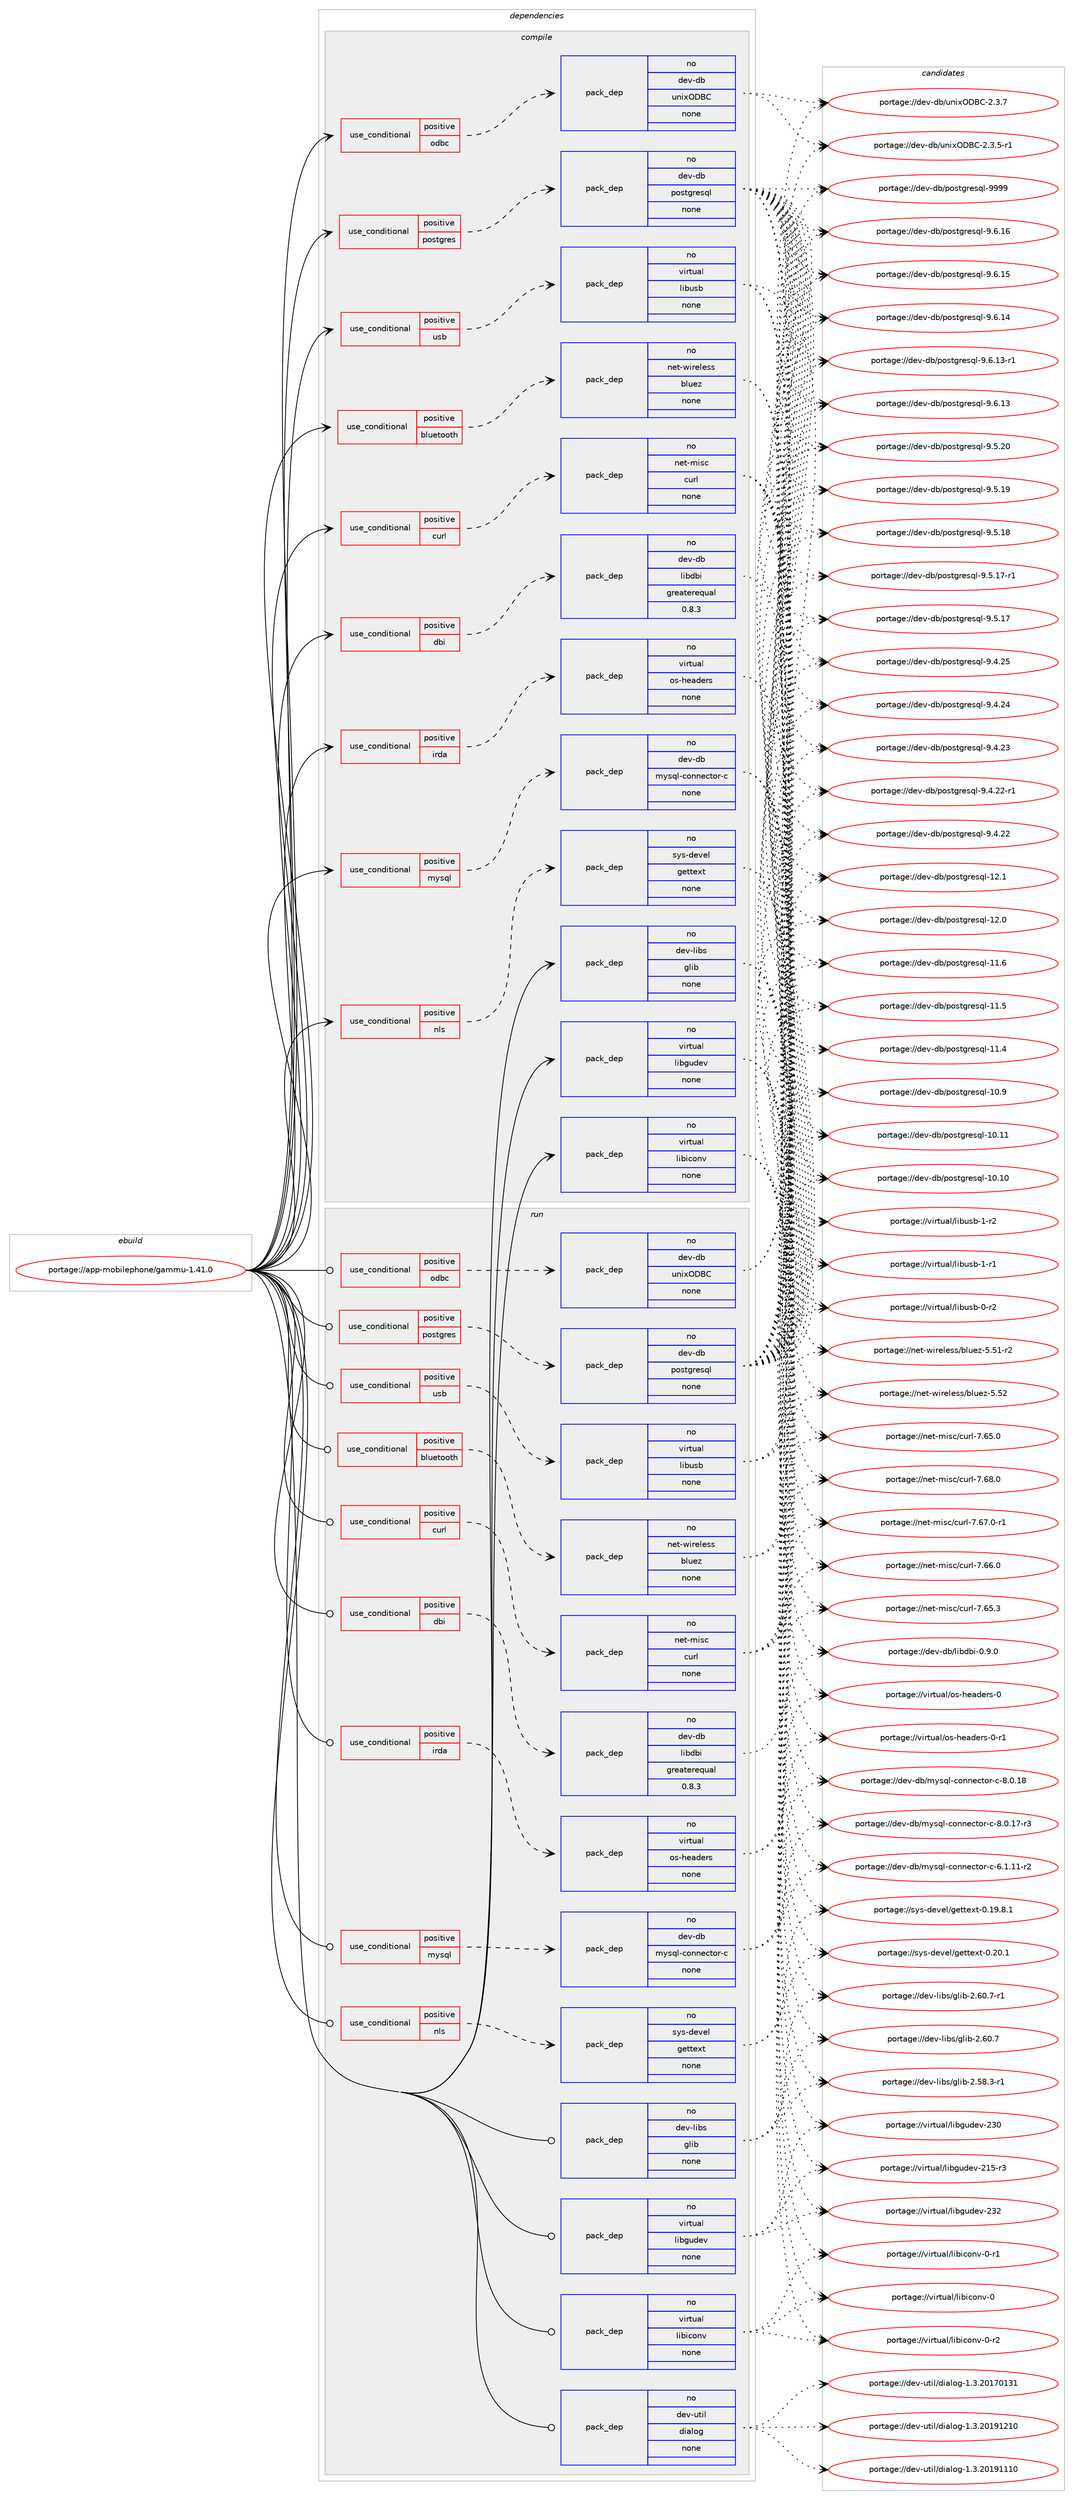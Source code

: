 digraph prolog {

# *************
# Graph options
# *************

newrank=true;
concentrate=true;
compound=true;
graph [rankdir=LR,fontname=Helvetica,fontsize=10,ranksep=1.5];#, ranksep=2.5, nodesep=0.2];
edge  [arrowhead=vee];
node  [fontname=Helvetica,fontsize=10];

# **********
# The ebuild
# **********

subgraph cluster_leftcol {
color=gray;
label=<<i>ebuild</i>>;
id [label="portage://app-mobilephone/gammu-1.41.0", color=red, width=4, href="../app-mobilephone/gammu-1.41.0.svg"];
}

# ****************
# The dependencies
# ****************

subgraph cluster_midcol {
color=gray;
label=<<i>dependencies</i>>;
subgraph cluster_compile {
fillcolor="#eeeeee";
style=filled;
label=<<i>compile</i>>;
subgraph cond142504 {
dependency608561 [label=<<TABLE BORDER="0" CELLBORDER="1" CELLSPACING="0" CELLPADDING="4"><TR><TD ROWSPAN="3" CELLPADDING="10">use_conditional</TD></TR><TR><TD>positive</TD></TR><TR><TD>bluetooth</TD></TR></TABLE>>, shape=none, color=red];
subgraph pack457915 {
dependency608562 [label=<<TABLE BORDER="0" CELLBORDER="1" CELLSPACING="0" CELLPADDING="4" WIDTH="220"><TR><TD ROWSPAN="6" CELLPADDING="30">pack_dep</TD></TR><TR><TD WIDTH="110">no</TD></TR><TR><TD>net-wireless</TD></TR><TR><TD>bluez</TD></TR><TR><TD>none</TD></TR><TR><TD></TD></TR></TABLE>>, shape=none, color=blue];
}
dependency608561:e -> dependency608562:w [weight=20,style="dashed",arrowhead="vee"];
}
id:e -> dependency608561:w [weight=20,style="solid",arrowhead="vee"];
subgraph cond142505 {
dependency608563 [label=<<TABLE BORDER="0" CELLBORDER="1" CELLSPACING="0" CELLPADDING="4"><TR><TD ROWSPAN="3" CELLPADDING="10">use_conditional</TD></TR><TR><TD>positive</TD></TR><TR><TD>curl</TD></TR></TABLE>>, shape=none, color=red];
subgraph pack457916 {
dependency608564 [label=<<TABLE BORDER="0" CELLBORDER="1" CELLSPACING="0" CELLPADDING="4" WIDTH="220"><TR><TD ROWSPAN="6" CELLPADDING="30">pack_dep</TD></TR><TR><TD WIDTH="110">no</TD></TR><TR><TD>net-misc</TD></TR><TR><TD>curl</TD></TR><TR><TD>none</TD></TR><TR><TD></TD></TR></TABLE>>, shape=none, color=blue];
}
dependency608563:e -> dependency608564:w [weight=20,style="dashed",arrowhead="vee"];
}
id:e -> dependency608563:w [weight=20,style="solid",arrowhead="vee"];
subgraph cond142506 {
dependency608565 [label=<<TABLE BORDER="0" CELLBORDER="1" CELLSPACING="0" CELLPADDING="4"><TR><TD ROWSPAN="3" CELLPADDING="10">use_conditional</TD></TR><TR><TD>positive</TD></TR><TR><TD>dbi</TD></TR></TABLE>>, shape=none, color=red];
subgraph pack457917 {
dependency608566 [label=<<TABLE BORDER="0" CELLBORDER="1" CELLSPACING="0" CELLPADDING="4" WIDTH="220"><TR><TD ROWSPAN="6" CELLPADDING="30">pack_dep</TD></TR><TR><TD WIDTH="110">no</TD></TR><TR><TD>dev-db</TD></TR><TR><TD>libdbi</TD></TR><TR><TD>greaterequal</TD></TR><TR><TD>0.8.3</TD></TR></TABLE>>, shape=none, color=blue];
}
dependency608565:e -> dependency608566:w [weight=20,style="dashed",arrowhead="vee"];
}
id:e -> dependency608565:w [weight=20,style="solid",arrowhead="vee"];
subgraph cond142507 {
dependency608567 [label=<<TABLE BORDER="0" CELLBORDER="1" CELLSPACING="0" CELLPADDING="4"><TR><TD ROWSPAN="3" CELLPADDING="10">use_conditional</TD></TR><TR><TD>positive</TD></TR><TR><TD>irda</TD></TR></TABLE>>, shape=none, color=red];
subgraph pack457918 {
dependency608568 [label=<<TABLE BORDER="0" CELLBORDER="1" CELLSPACING="0" CELLPADDING="4" WIDTH="220"><TR><TD ROWSPAN="6" CELLPADDING="30">pack_dep</TD></TR><TR><TD WIDTH="110">no</TD></TR><TR><TD>virtual</TD></TR><TR><TD>os-headers</TD></TR><TR><TD>none</TD></TR><TR><TD></TD></TR></TABLE>>, shape=none, color=blue];
}
dependency608567:e -> dependency608568:w [weight=20,style="dashed",arrowhead="vee"];
}
id:e -> dependency608567:w [weight=20,style="solid",arrowhead="vee"];
subgraph cond142508 {
dependency608569 [label=<<TABLE BORDER="0" CELLBORDER="1" CELLSPACING="0" CELLPADDING="4"><TR><TD ROWSPAN="3" CELLPADDING="10">use_conditional</TD></TR><TR><TD>positive</TD></TR><TR><TD>mysql</TD></TR></TABLE>>, shape=none, color=red];
subgraph pack457919 {
dependency608570 [label=<<TABLE BORDER="0" CELLBORDER="1" CELLSPACING="0" CELLPADDING="4" WIDTH="220"><TR><TD ROWSPAN="6" CELLPADDING="30">pack_dep</TD></TR><TR><TD WIDTH="110">no</TD></TR><TR><TD>dev-db</TD></TR><TR><TD>mysql-connector-c</TD></TR><TR><TD>none</TD></TR><TR><TD></TD></TR></TABLE>>, shape=none, color=blue];
}
dependency608569:e -> dependency608570:w [weight=20,style="dashed",arrowhead="vee"];
}
id:e -> dependency608569:w [weight=20,style="solid",arrowhead="vee"];
subgraph cond142509 {
dependency608571 [label=<<TABLE BORDER="0" CELLBORDER="1" CELLSPACING="0" CELLPADDING="4"><TR><TD ROWSPAN="3" CELLPADDING="10">use_conditional</TD></TR><TR><TD>positive</TD></TR><TR><TD>nls</TD></TR></TABLE>>, shape=none, color=red];
subgraph pack457920 {
dependency608572 [label=<<TABLE BORDER="0" CELLBORDER="1" CELLSPACING="0" CELLPADDING="4" WIDTH="220"><TR><TD ROWSPAN="6" CELLPADDING="30">pack_dep</TD></TR><TR><TD WIDTH="110">no</TD></TR><TR><TD>sys-devel</TD></TR><TR><TD>gettext</TD></TR><TR><TD>none</TD></TR><TR><TD></TD></TR></TABLE>>, shape=none, color=blue];
}
dependency608571:e -> dependency608572:w [weight=20,style="dashed",arrowhead="vee"];
}
id:e -> dependency608571:w [weight=20,style="solid",arrowhead="vee"];
subgraph cond142510 {
dependency608573 [label=<<TABLE BORDER="0" CELLBORDER="1" CELLSPACING="0" CELLPADDING="4"><TR><TD ROWSPAN="3" CELLPADDING="10">use_conditional</TD></TR><TR><TD>positive</TD></TR><TR><TD>odbc</TD></TR></TABLE>>, shape=none, color=red];
subgraph pack457921 {
dependency608574 [label=<<TABLE BORDER="0" CELLBORDER="1" CELLSPACING="0" CELLPADDING="4" WIDTH="220"><TR><TD ROWSPAN="6" CELLPADDING="30">pack_dep</TD></TR><TR><TD WIDTH="110">no</TD></TR><TR><TD>dev-db</TD></TR><TR><TD>unixODBC</TD></TR><TR><TD>none</TD></TR><TR><TD></TD></TR></TABLE>>, shape=none, color=blue];
}
dependency608573:e -> dependency608574:w [weight=20,style="dashed",arrowhead="vee"];
}
id:e -> dependency608573:w [weight=20,style="solid",arrowhead="vee"];
subgraph cond142511 {
dependency608575 [label=<<TABLE BORDER="0" CELLBORDER="1" CELLSPACING="0" CELLPADDING="4"><TR><TD ROWSPAN="3" CELLPADDING="10">use_conditional</TD></TR><TR><TD>positive</TD></TR><TR><TD>postgres</TD></TR></TABLE>>, shape=none, color=red];
subgraph pack457922 {
dependency608576 [label=<<TABLE BORDER="0" CELLBORDER="1" CELLSPACING="0" CELLPADDING="4" WIDTH="220"><TR><TD ROWSPAN="6" CELLPADDING="30">pack_dep</TD></TR><TR><TD WIDTH="110">no</TD></TR><TR><TD>dev-db</TD></TR><TR><TD>postgresql</TD></TR><TR><TD>none</TD></TR><TR><TD></TD></TR></TABLE>>, shape=none, color=blue];
}
dependency608575:e -> dependency608576:w [weight=20,style="dashed",arrowhead="vee"];
}
id:e -> dependency608575:w [weight=20,style="solid",arrowhead="vee"];
subgraph cond142512 {
dependency608577 [label=<<TABLE BORDER="0" CELLBORDER="1" CELLSPACING="0" CELLPADDING="4"><TR><TD ROWSPAN="3" CELLPADDING="10">use_conditional</TD></TR><TR><TD>positive</TD></TR><TR><TD>usb</TD></TR></TABLE>>, shape=none, color=red];
subgraph pack457923 {
dependency608578 [label=<<TABLE BORDER="0" CELLBORDER="1" CELLSPACING="0" CELLPADDING="4" WIDTH="220"><TR><TD ROWSPAN="6" CELLPADDING="30">pack_dep</TD></TR><TR><TD WIDTH="110">no</TD></TR><TR><TD>virtual</TD></TR><TR><TD>libusb</TD></TR><TR><TD>none</TD></TR><TR><TD></TD></TR></TABLE>>, shape=none, color=blue];
}
dependency608577:e -> dependency608578:w [weight=20,style="dashed",arrowhead="vee"];
}
id:e -> dependency608577:w [weight=20,style="solid",arrowhead="vee"];
subgraph pack457924 {
dependency608579 [label=<<TABLE BORDER="0" CELLBORDER="1" CELLSPACING="0" CELLPADDING="4" WIDTH="220"><TR><TD ROWSPAN="6" CELLPADDING="30">pack_dep</TD></TR><TR><TD WIDTH="110">no</TD></TR><TR><TD>dev-libs</TD></TR><TR><TD>glib</TD></TR><TR><TD>none</TD></TR><TR><TD></TD></TR></TABLE>>, shape=none, color=blue];
}
id:e -> dependency608579:w [weight=20,style="solid",arrowhead="vee"];
subgraph pack457925 {
dependency608580 [label=<<TABLE BORDER="0" CELLBORDER="1" CELLSPACING="0" CELLPADDING="4" WIDTH="220"><TR><TD ROWSPAN="6" CELLPADDING="30">pack_dep</TD></TR><TR><TD WIDTH="110">no</TD></TR><TR><TD>virtual</TD></TR><TR><TD>libgudev</TD></TR><TR><TD>none</TD></TR><TR><TD></TD></TR></TABLE>>, shape=none, color=blue];
}
id:e -> dependency608580:w [weight=20,style="solid",arrowhead="vee"];
subgraph pack457926 {
dependency608581 [label=<<TABLE BORDER="0" CELLBORDER="1" CELLSPACING="0" CELLPADDING="4" WIDTH="220"><TR><TD ROWSPAN="6" CELLPADDING="30">pack_dep</TD></TR><TR><TD WIDTH="110">no</TD></TR><TR><TD>virtual</TD></TR><TR><TD>libiconv</TD></TR><TR><TD>none</TD></TR><TR><TD></TD></TR></TABLE>>, shape=none, color=blue];
}
id:e -> dependency608581:w [weight=20,style="solid",arrowhead="vee"];
}
subgraph cluster_compileandrun {
fillcolor="#eeeeee";
style=filled;
label=<<i>compile and run</i>>;
}
subgraph cluster_run {
fillcolor="#eeeeee";
style=filled;
label=<<i>run</i>>;
subgraph cond142513 {
dependency608582 [label=<<TABLE BORDER="0" CELLBORDER="1" CELLSPACING="0" CELLPADDING="4"><TR><TD ROWSPAN="3" CELLPADDING="10">use_conditional</TD></TR><TR><TD>positive</TD></TR><TR><TD>bluetooth</TD></TR></TABLE>>, shape=none, color=red];
subgraph pack457927 {
dependency608583 [label=<<TABLE BORDER="0" CELLBORDER="1" CELLSPACING="0" CELLPADDING="4" WIDTH="220"><TR><TD ROWSPAN="6" CELLPADDING="30">pack_dep</TD></TR><TR><TD WIDTH="110">no</TD></TR><TR><TD>net-wireless</TD></TR><TR><TD>bluez</TD></TR><TR><TD>none</TD></TR><TR><TD></TD></TR></TABLE>>, shape=none, color=blue];
}
dependency608582:e -> dependency608583:w [weight=20,style="dashed",arrowhead="vee"];
}
id:e -> dependency608582:w [weight=20,style="solid",arrowhead="odot"];
subgraph cond142514 {
dependency608584 [label=<<TABLE BORDER="0" CELLBORDER="1" CELLSPACING="0" CELLPADDING="4"><TR><TD ROWSPAN="3" CELLPADDING="10">use_conditional</TD></TR><TR><TD>positive</TD></TR><TR><TD>curl</TD></TR></TABLE>>, shape=none, color=red];
subgraph pack457928 {
dependency608585 [label=<<TABLE BORDER="0" CELLBORDER="1" CELLSPACING="0" CELLPADDING="4" WIDTH="220"><TR><TD ROWSPAN="6" CELLPADDING="30">pack_dep</TD></TR><TR><TD WIDTH="110">no</TD></TR><TR><TD>net-misc</TD></TR><TR><TD>curl</TD></TR><TR><TD>none</TD></TR><TR><TD></TD></TR></TABLE>>, shape=none, color=blue];
}
dependency608584:e -> dependency608585:w [weight=20,style="dashed",arrowhead="vee"];
}
id:e -> dependency608584:w [weight=20,style="solid",arrowhead="odot"];
subgraph cond142515 {
dependency608586 [label=<<TABLE BORDER="0" CELLBORDER="1" CELLSPACING="0" CELLPADDING="4"><TR><TD ROWSPAN="3" CELLPADDING="10">use_conditional</TD></TR><TR><TD>positive</TD></TR><TR><TD>dbi</TD></TR></TABLE>>, shape=none, color=red];
subgraph pack457929 {
dependency608587 [label=<<TABLE BORDER="0" CELLBORDER="1" CELLSPACING="0" CELLPADDING="4" WIDTH="220"><TR><TD ROWSPAN="6" CELLPADDING="30">pack_dep</TD></TR><TR><TD WIDTH="110">no</TD></TR><TR><TD>dev-db</TD></TR><TR><TD>libdbi</TD></TR><TR><TD>greaterequal</TD></TR><TR><TD>0.8.3</TD></TR></TABLE>>, shape=none, color=blue];
}
dependency608586:e -> dependency608587:w [weight=20,style="dashed",arrowhead="vee"];
}
id:e -> dependency608586:w [weight=20,style="solid",arrowhead="odot"];
subgraph cond142516 {
dependency608588 [label=<<TABLE BORDER="0" CELLBORDER="1" CELLSPACING="0" CELLPADDING="4"><TR><TD ROWSPAN="3" CELLPADDING="10">use_conditional</TD></TR><TR><TD>positive</TD></TR><TR><TD>irda</TD></TR></TABLE>>, shape=none, color=red];
subgraph pack457930 {
dependency608589 [label=<<TABLE BORDER="0" CELLBORDER="1" CELLSPACING="0" CELLPADDING="4" WIDTH="220"><TR><TD ROWSPAN="6" CELLPADDING="30">pack_dep</TD></TR><TR><TD WIDTH="110">no</TD></TR><TR><TD>virtual</TD></TR><TR><TD>os-headers</TD></TR><TR><TD>none</TD></TR><TR><TD></TD></TR></TABLE>>, shape=none, color=blue];
}
dependency608588:e -> dependency608589:w [weight=20,style="dashed",arrowhead="vee"];
}
id:e -> dependency608588:w [weight=20,style="solid",arrowhead="odot"];
subgraph cond142517 {
dependency608590 [label=<<TABLE BORDER="0" CELLBORDER="1" CELLSPACING="0" CELLPADDING="4"><TR><TD ROWSPAN="3" CELLPADDING="10">use_conditional</TD></TR><TR><TD>positive</TD></TR><TR><TD>mysql</TD></TR></TABLE>>, shape=none, color=red];
subgraph pack457931 {
dependency608591 [label=<<TABLE BORDER="0" CELLBORDER="1" CELLSPACING="0" CELLPADDING="4" WIDTH="220"><TR><TD ROWSPAN="6" CELLPADDING="30">pack_dep</TD></TR><TR><TD WIDTH="110">no</TD></TR><TR><TD>dev-db</TD></TR><TR><TD>mysql-connector-c</TD></TR><TR><TD>none</TD></TR><TR><TD></TD></TR></TABLE>>, shape=none, color=blue];
}
dependency608590:e -> dependency608591:w [weight=20,style="dashed",arrowhead="vee"];
}
id:e -> dependency608590:w [weight=20,style="solid",arrowhead="odot"];
subgraph cond142518 {
dependency608592 [label=<<TABLE BORDER="0" CELLBORDER="1" CELLSPACING="0" CELLPADDING="4"><TR><TD ROWSPAN="3" CELLPADDING="10">use_conditional</TD></TR><TR><TD>positive</TD></TR><TR><TD>nls</TD></TR></TABLE>>, shape=none, color=red];
subgraph pack457932 {
dependency608593 [label=<<TABLE BORDER="0" CELLBORDER="1" CELLSPACING="0" CELLPADDING="4" WIDTH="220"><TR><TD ROWSPAN="6" CELLPADDING="30">pack_dep</TD></TR><TR><TD WIDTH="110">no</TD></TR><TR><TD>sys-devel</TD></TR><TR><TD>gettext</TD></TR><TR><TD>none</TD></TR><TR><TD></TD></TR></TABLE>>, shape=none, color=blue];
}
dependency608592:e -> dependency608593:w [weight=20,style="dashed",arrowhead="vee"];
}
id:e -> dependency608592:w [weight=20,style="solid",arrowhead="odot"];
subgraph cond142519 {
dependency608594 [label=<<TABLE BORDER="0" CELLBORDER="1" CELLSPACING="0" CELLPADDING="4"><TR><TD ROWSPAN="3" CELLPADDING="10">use_conditional</TD></TR><TR><TD>positive</TD></TR><TR><TD>odbc</TD></TR></TABLE>>, shape=none, color=red];
subgraph pack457933 {
dependency608595 [label=<<TABLE BORDER="0" CELLBORDER="1" CELLSPACING="0" CELLPADDING="4" WIDTH="220"><TR><TD ROWSPAN="6" CELLPADDING="30">pack_dep</TD></TR><TR><TD WIDTH="110">no</TD></TR><TR><TD>dev-db</TD></TR><TR><TD>unixODBC</TD></TR><TR><TD>none</TD></TR><TR><TD></TD></TR></TABLE>>, shape=none, color=blue];
}
dependency608594:e -> dependency608595:w [weight=20,style="dashed",arrowhead="vee"];
}
id:e -> dependency608594:w [weight=20,style="solid",arrowhead="odot"];
subgraph cond142520 {
dependency608596 [label=<<TABLE BORDER="0" CELLBORDER="1" CELLSPACING="0" CELLPADDING="4"><TR><TD ROWSPAN="3" CELLPADDING="10">use_conditional</TD></TR><TR><TD>positive</TD></TR><TR><TD>postgres</TD></TR></TABLE>>, shape=none, color=red];
subgraph pack457934 {
dependency608597 [label=<<TABLE BORDER="0" CELLBORDER="1" CELLSPACING="0" CELLPADDING="4" WIDTH="220"><TR><TD ROWSPAN="6" CELLPADDING="30">pack_dep</TD></TR><TR><TD WIDTH="110">no</TD></TR><TR><TD>dev-db</TD></TR><TR><TD>postgresql</TD></TR><TR><TD>none</TD></TR><TR><TD></TD></TR></TABLE>>, shape=none, color=blue];
}
dependency608596:e -> dependency608597:w [weight=20,style="dashed",arrowhead="vee"];
}
id:e -> dependency608596:w [weight=20,style="solid",arrowhead="odot"];
subgraph cond142521 {
dependency608598 [label=<<TABLE BORDER="0" CELLBORDER="1" CELLSPACING="0" CELLPADDING="4"><TR><TD ROWSPAN="3" CELLPADDING="10">use_conditional</TD></TR><TR><TD>positive</TD></TR><TR><TD>usb</TD></TR></TABLE>>, shape=none, color=red];
subgraph pack457935 {
dependency608599 [label=<<TABLE BORDER="0" CELLBORDER="1" CELLSPACING="0" CELLPADDING="4" WIDTH="220"><TR><TD ROWSPAN="6" CELLPADDING="30">pack_dep</TD></TR><TR><TD WIDTH="110">no</TD></TR><TR><TD>virtual</TD></TR><TR><TD>libusb</TD></TR><TR><TD>none</TD></TR><TR><TD></TD></TR></TABLE>>, shape=none, color=blue];
}
dependency608598:e -> dependency608599:w [weight=20,style="dashed",arrowhead="vee"];
}
id:e -> dependency608598:w [weight=20,style="solid",arrowhead="odot"];
subgraph pack457936 {
dependency608600 [label=<<TABLE BORDER="0" CELLBORDER="1" CELLSPACING="0" CELLPADDING="4" WIDTH="220"><TR><TD ROWSPAN="6" CELLPADDING="30">pack_dep</TD></TR><TR><TD WIDTH="110">no</TD></TR><TR><TD>dev-libs</TD></TR><TR><TD>glib</TD></TR><TR><TD>none</TD></TR><TR><TD></TD></TR></TABLE>>, shape=none, color=blue];
}
id:e -> dependency608600:w [weight=20,style="solid",arrowhead="odot"];
subgraph pack457937 {
dependency608601 [label=<<TABLE BORDER="0" CELLBORDER="1" CELLSPACING="0" CELLPADDING="4" WIDTH="220"><TR><TD ROWSPAN="6" CELLPADDING="30">pack_dep</TD></TR><TR><TD WIDTH="110">no</TD></TR><TR><TD>dev-util</TD></TR><TR><TD>dialog</TD></TR><TR><TD>none</TD></TR><TR><TD></TD></TR></TABLE>>, shape=none, color=blue];
}
id:e -> dependency608601:w [weight=20,style="solid",arrowhead="odot"];
subgraph pack457938 {
dependency608602 [label=<<TABLE BORDER="0" CELLBORDER="1" CELLSPACING="0" CELLPADDING="4" WIDTH="220"><TR><TD ROWSPAN="6" CELLPADDING="30">pack_dep</TD></TR><TR><TD WIDTH="110">no</TD></TR><TR><TD>virtual</TD></TR><TR><TD>libgudev</TD></TR><TR><TD>none</TD></TR><TR><TD></TD></TR></TABLE>>, shape=none, color=blue];
}
id:e -> dependency608602:w [weight=20,style="solid",arrowhead="odot"];
subgraph pack457939 {
dependency608603 [label=<<TABLE BORDER="0" CELLBORDER="1" CELLSPACING="0" CELLPADDING="4" WIDTH="220"><TR><TD ROWSPAN="6" CELLPADDING="30">pack_dep</TD></TR><TR><TD WIDTH="110">no</TD></TR><TR><TD>virtual</TD></TR><TR><TD>libiconv</TD></TR><TR><TD>none</TD></TR><TR><TD></TD></TR></TABLE>>, shape=none, color=blue];
}
id:e -> dependency608603:w [weight=20,style="solid",arrowhead="odot"];
}
}

# **************
# The candidates
# **************

subgraph cluster_choices {
rank=same;
color=gray;
label=<<i>candidates</i>>;

subgraph choice457915 {
color=black;
nodesep=1;
choice1101011164511910511410110810111511547981081171011224553465350 [label="portage://net-wireless/bluez-5.52", color=red, width=4,href="../net-wireless/bluez-5.52.svg"];
choice11010111645119105114101108101115115479810811710112245534653494511450 [label="portage://net-wireless/bluez-5.51-r2", color=red, width=4,href="../net-wireless/bluez-5.51-r2.svg"];
dependency608562:e -> choice1101011164511910511410110810111511547981081171011224553465350:w [style=dotted,weight="100"];
dependency608562:e -> choice11010111645119105114101108101115115479810811710112245534653494511450:w [style=dotted,weight="100"];
}
subgraph choice457916 {
color=black;
nodesep=1;
choice1101011164510910511599479911711410845554654564648 [label="portage://net-misc/curl-7.68.0", color=red, width=4,href="../net-misc/curl-7.68.0.svg"];
choice11010111645109105115994799117114108455546545546484511449 [label="portage://net-misc/curl-7.67.0-r1", color=red, width=4,href="../net-misc/curl-7.67.0-r1.svg"];
choice1101011164510910511599479911711410845554654544648 [label="portage://net-misc/curl-7.66.0", color=red, width=4,href="../net-misc/curl-7.66.0.svg"];
choice1101011164510910511599479911711410845554654534651 [label="portage://net-misc/curl-7.65.3", color=red, width=4,href="../net-misc/curl-7.65.3.svg"];
choice1101011164510910511599479911711410845554654534648 [label="portage://net-misc/curl-7.65.0", color=red, width=4,href="../net-misc/curl-7.65.0.svg"];
dependency608564:e -> choice1101011164510910511599479911711410845554654564648:w [style=dotted,weight="100"];
dependency608564:e -> choice11010111645109105115994799117114108455546545546484511449:w [style=dotted,weight="100"];
dependency608564:e -> choice1101011164510910511599479911711410845554654544648:w [style=dotted,weight="100"];
dependency608564:e -> choice1101011164510910511599479911711410845554654534651:w [style=dotted,weight="100"];
dependency608564:e -> choice1101011164510910511599479911711410845554654534648:w [style=dotted,weight="100"];
}
subgraph choice457917 {
color=black;
nodesep=1;
choice1001011184510098471081059810098105454846574648 [label="portage://dev-db/libdbi-0.9.0", color=red, width=4,href="../dev-db/libdbi-0.9.0.svg"];
dependency608566:e -> choice1001011184510098471081059810098105454846574648:w [style=dotted,weight="100"];
}
subgraph choice457918 {
color=black;
nodesep=1;
choice1181051141161179710847111115451041019710010111411545484511449 [label="portage://virtual/os-headers-0-r1", color=red, width=4,href="../virtual/os-headers-0-r1.svg"];
choice118105114116117971084711111545104101971001011141154548 [label="portage://virtual/os-headers-0", color=red, width=4,href="../virtual/os-headers-0.svg"];
dependency608568:e -> choice1181051141161179710847111115451041019710010111411545484511449:w [style=dotted,weight="100"];
dependency608568:e -> choice118105114116117971084711111545104101971001011141154548:w [style=dotted,weight="100"];
}
subgraph choice457919 {
color=black;
nodesep=1;
choice100101118451009847109121115113108459911111011010199116111114459945564648464956 [label="portage://dev-db/mysql-connector-c-8.0.18", color=red, width=4,href="../dev-db/mysql-connector-c-8.0.18.svg"];
choice1001011184510098471091211151131084599111110110101991161111144599455646484649554511451 [label="portage://dev-db/mysql-connector-c-8.0.17-r3", color=red, width=4,href="../dev-db/mysql-connector-c-8.0.17-r3.svg"];
choice1001011184510098471091211151131084599111110110101991161111144599455446494649494511450 [label="portage://dev-db/mysql-connector-c-6.1.11-r2", color=red, width=4,href="../dev-db/mysql-connector-c-6.1.11-r2.svg"];
dependency608570:e -> choice100101118451009847109121115113108459911111011010199116111114459945564648464956:w [style=dotted,weight="100"];
dependency608570:e -> choice1001011184510098471091211151131084599111110110101991161111144599455646484649554511451:w [style=dotted,weight="100"];
dependency608570:e -> choice1001011184510098471091211151131084599111110110101991161111144599455446494649494511450:w [style=dotted,weight="100"];
}
subgraph choice457920 {
color=black;
nodesep=1;
choice115121115451001011181011084710310111611610112011645484650484649 [label="portage://sys-devel/gettext-0.20.1", color=red, width=4,href="../sys-devel/gettext-0.20.1.svg"];
choice1151211154510010111810110847103101116116101120116454846495746564649 [label="portage://sys-devel/gettext-0.19.8.1", color=red, width=4,href="../sys-devel/gettext-0.19.8.1.svg"];
dependency608572:e -> choice115121115451001011181011084710310111611610112011645484650484649:w [style=dotted,weight="100"];
dependency608572:e -> choice1151211154510010111810110847103101116116101120116454846495746564649:w [style=dotted,weight="100"];
}
subgraph choice457921 {
color=black;
nodesep=1;
choice10010111845100984711711010512079686667455046514655 [label="portage://dev-db/unixODBC-2.3.7", color=red, width=4,href="../dev-db/unixODBC-2.3.7.svg"];
choice100101118451009847117110105120796866674550465146534511449 [label="portage://dev-db/unixODBC-2.3.5-r1", color=red, width=4,href="../dev-db/unixODBC-2.3.5-r1.svg"];
dependency608574:e -> choice10010111845100984711711010512079686667455046514655:w [style=dotted,weight="100"];
dependency608574:e -> choice100101118451009847117110105120796866674550465146534511449:w [style=dotted,weight="100"];
}
subgraph choice457922 {
color=black;
nodesep=1;
choice1001011184510098471121111151161031141011151131084557575757 [label="portage://dev-db/postgresql-9999", color=red, width=4,href="../dev-db/postgresql-9999.svg"];
choice10010111845100984711211111511610311410111511310845574654464954 [label="portage://dev-db/postgresql-9.6.16", color=red, width=4,href="../dev-db/postgresql-9.6.16.svg"];
choice10010111845100984711211111511610311410111511310845574654464953 [label="portage://dev-db/postgresql-9.6.15", color=red, width=4,href="../dev-db/postgresql-9.6.15.svg"];
choice10010111845100984711211111511610311410111511310845574654464952 [label="portage://dev-db/postgresql-9.6.14", color=red, width=4,href="../dev-db/postgresql-9.6.14.svg"];
choice100101118451009847112111115116103114101115113108455746544649514511449 [label="portage://dev-db/postgresql-9.6.13-r1", color=red, width=4,href="../dev-db/postgresql-9.6.13-r1.svg"];
choice10010111845100984711211111511610311410111511310845574654464951 [label="portage://dev-db/postgresql-9.6.13", color=red, width=4,href="../dev-db/postgresql-9.6.13.svg"];
choice10010111845100984711211111511610311410111511310845574653465048 [label="portage://dev-db/postgresql-9.5.20", color=red, width=4,href="../dev-db/postgresql-9.5.20.svg"];
choice10010111845100984711211111511610311410111511310845574653464957 [label="portage://dev-db/postgresql-9.5.19", color=red, width=4,href="../dev-db/postgresql-9.5.19.svg"];
choice10010111845100984711211111511610311410111511310845574653464956 [label="portage://dev-db/postgresql-9.5.18", color=red, width=4,href="../dev-db/postgresql-9.5.18.svg"];
choice100101118451009847112111115116103114101115113108455746534649554511449 [label="portage://dev-db/postgresql-9.5.17-r1", color=red, width=4,href="../dev-db/postgresql-9.5.17-r1.svg"];
choice10010111845100984711211111511610311410111511310845574653464955 [label="portage://dev-db/postgresql-9.5.17", color=red, width=4,href="../dev-db/postgresql-9.5.17.svg"];
choice10010111845100984711211111511610311410111511310845574652465053 [label="portage://dev-db/postgresql-9.4.25", color=red, width=4,href="../dev-db/postgresql-9.4.25.svg"];
choice10010111845100984711211111511610311410111511310845574652465052 [label="portage://dev-db/postgresql-9.4.24", color=red, width=4,href="../dev-db/postgresql-9.4.24.svg"];
choice10010111845100984711211111511610311410111511310845574652465051 [label="portage://dev-db/postgresql-9.4.23", color=red, width=4,href="../dev-db/postgresql-9.4.23.svg"];
choice100101118451009847112111115116103114101115113108455746524650504511449 [label="portage://dev-db/postgresql-9.4.22-r1", color=red, width=4,href="../dev-db/postgresql-9.4.22-r1.svg"];
choice10010111845100984711211111511610311410111511310845574652465050 [label="portage://dev-db/postgresql-9.4.22", color=red, width=4,href="../dev-db/postgresql-9.4.22.svg"];
choice1001011184510098471121111151161031141011151131084549504649 [label="portage://dev-db/postgresql-12.1", color=red, width=4,href="../dev-db/postgresql-12.1.svg"];
choice1001011184510098471121111151161031141011151131084549504648 [label="portage://dev-db/postgresql-12.0", color=red, width=4,href="../dev-db/postgresql-12.0.svg"];
choice1001011184510098471121111151161031141011151131084549494654 [label="portage://dev-db/postgresql-11.6", color=red, width=4,href="../dev-db/postgresql-11.6.svg"];
choice1001011184510098471121111151161031141011151131084549494653 [label="portage://dev-db/postgresql-11.5", color=red, width=4,href="../dev-db/postgresql-11.5.svg"];
choice1001011184510098471121111151161031141011151131084549494652 [label="portage://dev-db/postgresql-11.4", color=red, width=4,href="../dev-db/postgresql-11.4.svg"];
choice1001011184510098471121111151161031141011151131084549484657 [label="portage://dev-db/postgresql-10.9", color=red, width=4,href="../dev-db/postgresql-10.9.svg"];
choice100101118451009847112111115116103114101115113108454948464949 [label="portage://dev-db/postgresql-10.11", color=red, width=4,href="../dev-db/postgresql-10.11.svg"];
choice100101118451009847112111115116103114101115113108454948464948 [label="portage://dev-db/postgresql-10.10", color=red, width=4,href="../dev-db/postgresql-10.10.svg"];
dependency608576:e -> choice1001011184510098471121111151161031141011151131084557575757:w [style=dotted,weight="100"];
dependency608576:e -> choice10010111845100984711211111511610311410111511310845574654464954:w [style=dotted,weight="100"];
dependency608576:e -> choice10010111845100984711211111511610311410111511310845574654464953:w [style=dotted,weight="100"];
dependency608576:e -> choice10010111845100984711211111511610311410111511310845574654464952:w [style=dotted,weight="100"];
dependency608576:e -> choice100101118451009847112111115116103114101115113108455746544649514511449:w [style=dotted,weight="100"];
dependency608576:e -> choice10010111845100984711211111511610311410111511310845574654464951:w [style=dotted,weight="100"];
dependency608576:e -> choice10010111845100984711211111511610311410111511310845574653465048:w [style=dotted,weight="100"];
dependency608576:e -> choice10010111845100984711211111511610311410111511310845574653464957:w [style=dotted,weight="100"];
dependency608576:e -> choice10010111845100984711211111511610311410111511310845574653464956:w [style=dotted,weight="100"];
dependency608576:e -> choice100101118451009847112111115116103114101115113108455746534649554511449:w [style=dotted,weight="100"];
dependency608576:e -> choice10010111845100984711211111511610311410111511310845574653464955:w [style=dotted,weight="100"];
dependency608576:e -> choice10010111845100984711211111511610311410111511310845574652465053:w [style=dotted,weight="100"];
dependency608576:e -> choice10010111845100984711211111511610311410111511310845574652465052:w [style=dotted,weight="100"];
dependency608576:e -> choice10010111845100984711211111511610311410111511310845574652465051:w [style=dotted,weight="100"];
dependency608576:e -> choice100101118451009847112111115116103114101115113108455746524650504511449:w [style=dotted,weight="100"];
dependency608576:e -> choice10010111845100984711211111511610311410111511310845574652465050:w [style=dotted,weight="100"];
dependency608576:e -> choice1001011184510098471121111151161031141011151131084549504649:w [style=dotted,weight="100"];
dependency608576:e -> choice1001011184510098471121111151161031141011151131084549504648:w [style=dotted,weight="100"];
dependency608576:e -> choice1001011184510098471121111151161031141011151131084549494654:w [style=dotted,weight="100"];
dependency608576:e -> choice1001011184510098471121111151161031141011151131084549494653:w [style=dotted,weight="100"];
dependency608576:e -> choice1001011184510098471121111151161031141011151131084549494652:w [style=dotted,weight="100"];
dependency608576:e -> choice1001011184510098471121111151161031141011151131084549484657:w [style=dotted,weight="100"];
dependency608576:e -> choice100101118451009847112111115116103114101115113108454948464949:w [style=dotted,weight="100"];
dependency608576:e -> choice100101118451009847112111115116103114101115113108454948464948:w [style=dotted,weight="100"];
}
subgraph choice457923 {
color=black;
nodesep=1;
choice1181051141161179710847108105981171159845494511450 [label="portage://virtual/libusb-1-r2", color=red, width=4,href="../virtual/libusb-1-r2.svg"];
choice1181051141161179710847108105981171159845494511449 [label="portage://virtual/libusb-1-r1", color=red, width=4,href="../virtual/libusb-1-r1.svg"];
choice1181051141161179710847108105981171159845484511450 [label="portage://virtual/libusb-0-r2", color=red, width=4,href="../virtual/libusb-0-r2.svg"];
dependency608578:e -> choice1181051141161179710847108105981171159845494511450:w [style=dotted,weight="100"];
dependency608578:e -> choice1181051141161179710847108105981171159845494511449:w [style=dotted,weight="100"];
dependency608578:e -> choice1181051141161179710847108105981171159845484511450:w [style=dotted,weight="100"];
}
subgraph choice457924 {
color=black;
nodesep=1;
choice10010111845108105981154710310810598455046544846554511449 [label="portage://dev-libs/glib-2.60.7-r1", color=red, width=4,href="../dev-libs/glib-2.60.7-r1.svg"];
choice1001011184510810598115471031081059845504654484655 [label="portage://dev-libs/glib-2.60.7", color=red, width=4,href="../dev-libs/glib-2.60.7.svg"];
choice10010111845108105981154710310810598455046535646514511449 [label="portage://dev-libs/glib-2.58.3-r1", color=red, width=4,href="../dev-libs/glib-2.58.3-r1.svg"];
dependency608579:e -> choice10010111845108105981154710310810598455046544846554511449:w [style=dotted,weight="100"];
dependency608579:e -> choice1001011184510810598115471031081059845504654484655:w [style=dotted,weight="100"];
dependency608579:e -> choice10010111845108105981154710310810598455046535646514511449:w [style=dotted,weight="100"];
}
subgraph choice457925 {
color=black;
nodesep=1;
choice11810511411611797108471081059810311710010111845505150 [label="portage://virtual/libgudev-232", color=red, width=4,href="../virtual/libgudev-232.svg"];
choice11810511411611797108471081059810311710010111845505148 [label="portage://virtual/libgudev-230", color=red, width=4,href="../virtual/libgudev-230.svg"];
choice118105114116117971084710810598103117100101118455049534511451 [label="portage://virtual/libgudev-215-r3", color=red, width=4,href="../virtual/libgudev-215-r3.svg"];
dependency608580:e -> choice11810511411611797108471081059810311710010111845505150:w [style=dotted,weight="100"];
dependency608580:e -> choice11810511411611797108471081059810311710010111845505148:w [style=dotted,weight="100"];
dependency608580:e -> choice118105114116117971084710810598103117100101118455049534511451:w [style=dotted,weight="100"];
}
subgraph choice457926 {
color=black;
nodesep=1;
choice1181051141161179710847108105981059911111011845484511450 [label="portage://virtual/libiconv-0-r2", color=red, width=4,href="../virtual/libiconv-0-r2.svg"];
choice1181051141161179710847108105981059911111011845484511449 [label="portage://virtual/libiconv-0-r1", color=red, width=4,href="../virtual/libiconv-0-r1.svg"];
choice118105114116117971084710810598105991111101184548 [label="portage://virtual/libiconv-0", color=red, width=4,href="../virtual/libiconv-0.svg"];
dependency608581:e -> choice1181051141161179710847108105981059911111011845484511450:w [style=dotted,weight="100"];
dependency608581:e -> choice1181051141161179710847108105981059911111011845484511449:w [style=dotted,weight="100"];
dependency608581:e -> choice118105114116117971084710810598105991111101184548:w [style=dotted,weight="100"];
}
subgraph choice457927 {
color=black;
nodesep=1;
choice1101011164511910511410110810111511547981081171011224553465350 [label="portage://net-wireless/bluez-5.52", color=red, width=4,href="../net-wireless/bluez-5.52.svg"];
choice11010111645119105114101108101115115479810811710112245534653494511450 [label="portage://net-wireless/bluez-5.51-r2", color=red, width=4,href="../net-wireless/bluez-5.51-r2.svg"];
dependency608583:e -> choice1101011164511910511410110810111511547981081171011224553465350:w [style=dotted,weight="100"];
dependency608583:e -> choice11010111645119105114101108101115115479810811710112245534653494511450:w [style=dotted,weight="100"];
}
subgraph choice457928 {
color=black;
nodesep=1;
choice1101011164510910511599479911711410845554654564648 [label="portage://net-misc/curl-7.68.0", color=red, width=4,href="../net-misc/curl-7.68.0.svg"];
choice11010111645109105115994799117114108455546545546484511449 [label="portage://net-misc/curl-7.67.0-r1", color=red, width=4,href="../net-misc/curl-7.67.0-r1.svg"];
choice1101011164510910511599479911711410845554654544648 [label="portage://net-misc/curl-7.66.0", color=red, width=4,href="../net-misc/curl-7.66.0.svg"];
choice1101011164510910511599479911711410845554654534651 [label="portage://net-misc/curl-7.65.3", color=red, width=4,href="../net-misc/curl-7.65.3.svg"];
choice1101011164510910511599479911711410845554654534648 [label="portage://net-misc/curl-7.65.0", color=red, width=4,href="../net-misc/curl-7.65.0.svg"];
dependency608585:e -> choice1101011164510910511599479911711410845554654564648:w [style=dotted,weight="100"];
dependency608585:e -> choice11010111645109105115994799117114108455546545546484511449:w [style=dotted,weight="100"];
dependency608585:e -> choice1101011164510910511599479911711410845554654544648:w [style=dotted,weight="100"];
dependency608585:e -> choice1101011164510910511599479911711410845554654534651:w [style=dotted,weight="100"];
dependency608585:e -> choice1101011164510910511599479911711410845554654534648:w [style=dotted,weight="100"];
}
subgraph choice457929 {
color=black;
nodesep=1;
choice1001011184510098471081059810098105454846574648 [label="portage://dev-db/libdbi-0.9.0", color=red, width=4,href="../dev-db/libdbi-0.9.0.svg"];
dependency608587:e -> choice1001011184510098471081059810098105454846574648:w [style=dotted,weight="100"];
}
subgraph choice457930 {
color=black;
nodesep=1;
choice1181051141161179710847111115451041019710010111411545484511449 [label="portage://virtual/os-headers-0-r1", color=red, width=4,href="../virtual/os-headers-0-r1.svg"];
choice118105114116117971084711111545104101971001011141154548 [label="portage://virtual/os-headers-0", color=red, width=4,href="../virtual/os-headers-0.svg"];
dependency608589:e -> choice1181051141161179710847111115451041019710010111411545484511449:w [style=dotted,weight="100"];
dependency608589:e -> choice118105114116117971084711111545104101971001011141154548:w [style=dotted,weight="100"];
}
subgraph choice457931 {
color=black;
nodesep=1;
choice100101118451009847109121115113108459911111011010199116111114459945564648464956 [label="portage://dev-db/mysql-connector-c-8.0.18", color=red, width=4,href="../dev-db/mysql-connector-c-8.0.18.svg"];
choice1001011184510098471091211151131084599111110110101991161111144599455646484649554511451 [label="portage://dev-db/mysql-connector-c-8.0.17-r3", color=red, width=4,href="../dev-db/mysql-connector-c-8.0.17-r3.svg"];
choice1001011184510098471091211151131084599111110110101991161111144599455446494649494511450 [label="portage://dev-db/mysql-connector-c-6.1.11-r2", color=red, width=4,href="../dev-db/mysql-connector-c-6.1.11-r2.svg"];
dependency608591:e -> choice100101118451009847109121115113108459911111011010199116111114459945564648464956:w [style=dotted,weight="100"];
dependency608591:e -> choice1001011184510098471091211151131084599111110110101991161111144599455646484649554511451:w [style=dotted,weight="100"];
dependency608591:e -> choice1001011184510098471091211151131084599111110110101991161111144599455446494649494511450:w [style=dotted,weight="100"];
}
subgraph choice457932 {
color=black;
nodesep=1;
choice115121115451001011181011084710310111611610112011645484650484649 [label="portage://sys-devel/gettext-0.20.1", color=red, width=4,href="../sys-devel/gettext-0.20.1.svg"];
choice1151211154510010111810110847103101116116101120116454846495746564649 [label="portage://sys-devel/gettext-0.19.8.1", color=red, width=4,href="../sys-devel/gettext-0.19.8.1.svg"];
dependency608593:e -> choice115121115451001011181011084710310111611610112011645484650484649:w [style=dotted,weight="100"];
dependency608593:e -> choice1151211154510010111810110847103101116116101120116454846495746564649:w [style=dotted,weight="100"];
}
subgraph choice457933 {
color=black;
nodesep=1;
choice10010111845100984711711010512079686667455046514655 [label="portage://dev-db/unixODBC-2.3.7", color=red, width=4,href="../dev-db/unixODBC-2.3.7.svg"];
choice100101118451009847117110105120796866674550465146534511449 [label="portage://dev-db/unixODBC-2.3.5-r1", color=red, width=4,href="../dev-db/unixODBC-2.3.5-r1.svg"];
dependency608595:e -> choice10010111845100984711711010512079686667455046514655:w [style=dotted,weight="100"];
dependency608595:e -> choice100101118451009847117110105120796866674550465146534511449:w [style=dotted,weight="100"];
}
subgraph choice457934 {
color=black;
nodesep=1;
choice1001011184510098471121111151161031141011151131084557575757 [label="portage://dev-db/postgresql-9999", color=red, width=4,href="../dev-db/postgresql-9999.svg"];
choice10010111845100984711211111511610311410111511310845574654464954 [label="portage://dev-db/postgresql-9.6.16", color=red, width=4,href="../dev-db/postgresql-9.6.16.svg"];
choice10010111845100984711211111511610311410111511310845574654464953 [label="portage://dev-db/postgresql-9.6.15", color=red, width=4,href="../dev-db/postgresql-9.6.15.svg"];
choice10010111845100984711211111511610311410111511310845574654464952 [label="portage://dev-db/postgresql-9.6.14", color=red, width=4,href="../dev-db/postgresql-9.6.14.svg"];
choice100101118451009847112111115116103114101115113108455746544649514511449 [label="portage://dev-db/postgresql-9.6.13-r1", color=red, width=4,href="../dev-db/postgresql-9.6.13-r1.svg"];
choice10010111845100984711211111511610311410111511310845574654464951 [label="portage://dev-db/postgresql-9.6.13", color=red, width=4,href="../dev-db/postgresql-9.6.13.svg"];
choice10010111845100984711211111511610311410111511310845574653465048 [label="portage://dev-db/postgresql-9.5.20", color=red, width=4,href="../dev-db/postgresql-9.5.20.svg"];
choice10010111845100984711211111511610311410111511310845574653464957 [label="portage://dev-db/postgresql-9.5.19", color=red, width=4,href="../dev-db/postgresql-9.5.19.svg"];
choice10010111845100984711211111511610311410111511310845574653464956 [label="portage://dev-db/postgresql-9.5.18", color=red, width=4,href="../dev-db/postgresql-9.5.18.svg"];
choice100101118451009847112111115116103114101115113108455746534649554511449 [label="portage://dev-db/postgresql-9.5.17-r1", color=red, width=4,href="../dev-db/postgresql-9.5.17-r1.svg"];
choice10010111845100984711211111511610311410111511310845574653464955 [label="portage://dev-db/postgresql-9.5.17", color=red, width=4,href="../dev-db/postgresql-9.5.17.svg"];
choice10010111845100984711211111511610311410111511310845574652465053 [label="portage://dev-db/postgresql-9.4.25", color=red, width=4,href="../dev-db/postgresql-9.4.25.svg"];
choice10010111845100984711211111511610311410111511310845574652465052 [label="portage://dev-db/postgresql-9.4.24", color=red, width=4,href="../dev-db/postgresql-9.4.24.svg"];
choice10010111845100984711211111511610311410111511310845574652465051 [label="portage://dev-db/postgresql-9.4.23", color=red, width=4,href="../dev-db/postgresql-9.4.23.svg"];
choice100101118451009847112111115116103114101115113108455746524650504511449 [label="portage://dev-db/postgresql-9.4.22-r1", color=red, width=4,href="../dev-db/postgresql-9.4.22-r1.svg"];
choice10010111845100984711211111511610311410111511310845574652465050 [label="portage://dev-db/postgresql-9.4.22", color=red, width=4,href="../dev-db/postgresql-9.4.22.svg"];
choice1001011184510098471121111151161031141011151131084549504649 [label="portage://dev-db/postgresql-12.1", color=red, width=4,href="../dev-db/postgresql-12.1.svg"];
choice1001011184510098471121111151161031141011151131084549504648 [label="portage://dev-db/postgresql-12.0", color=red, width=4,href="../dev-db/postgresql-12.0.svg"];
choice1001011184510098471121111151161031141011151131084549494654 [label="portage://dev-db/postgresql-11.6", color=red, width=4,href="../dev-db/postgresql-11.6.svg"];
choice1001011184510098471121111151161031141011151131084549494653 [label="portage://dev-db/postgresql-11.5", color=red, width=4,href="../dev-db/postgresql-11.5.svg"];
choice1001011184510098471121111151161031141011151131084549494652 [label="portage://dev-db/postgresql-11.4", color=red, width=4,href="../dev-db/postgresql-11.4.svg"];
choice1001011184510098471121111151161031141011151131084549484657 [label="portage://dev-db/postgresql-10.9", color=red, width=4,href="../dev-db/postgresql-10.9.svg"];
choice100101118451009847112111115116103114101115113108454948464949 [label="portage://dev-db/postgresql-10.11", color=red, width=4,href="../dev-db/postgresql-10.11.svg"];
choice100101118451009847112111115116103114101115113108454948464948 [label="portage://dev-db/postgresql-10.10", color=red, width=4,href="../dev-db/postgresql-10.10.svg"];
dependency608597:e -> choice1001011184510098471121111151161031141011151131084557575757:w [style=dotted,weight="100"];
dependency608597:e -> choice10010111845100984711211111511610311410111511310845574654464954:w [style=dotted,weight="100"];
dependency608597:e -> choice10010111845100984711211111511610311410111511310845574654464953:w [style=dotted,weight="100"];
dependency608597:e -> choice10010111845100984711211111511610311410111511310845574654464952:w [style=dotted,weight="100"];
dependency608597:e -> choice100101118451009847112111115116103114101115113108455746544649514511449:w [style=dotted,weight="100"];
dependency608597:e -> choice10010111845100984711211111511610311410111511310845574654464951:w [style=dotted,weight="100"];
dependency608597:e -> choice10010111845100984711211111511610311410111511310845574653465048:w [style=dotted,weight="100"];
dependency608597:e -> choice10010111845100984711211111511610311410111511310845574653464957:w [style=dotted,weight="100"];
dependency608597:e -> choice10010111845100984711211111511610311410111511310845574653464956:w [style=dotted,weight="100"];
dependency608597:e -> choice100101118451009847112111115116103114101115113108455746534649554511449:w [style=dotted,weight="100"];
dependency608597:e -> choice10010111845100984711211111511610311410111511310845574653464955:w [style=dotted,weight="100"];
dependency608597:e -> choice10010111845100984711211111511610311410111511310845574652465053:w [style=dotted,weight="100"];
dependency608597:e -> choice10010111845100984711211111511610311410111511310845574652465052:w [style=dotted,weight="100"];
dependency608597:e -> choice10010111845100984711211111511610311410111511310845574652465051:w [style=dotted,weight="100"];
dependency608597:e -> choice100101118451009847112111115116103114101115113108455746524650504511449:w [style=dotted,weight="100"];
dependency608597:e -> choice10010111845100984711211111511610311410111511310845574652465050:w [style=dotted,weight="100"];
dependency608597:e -> choice1001011184510098471121111151161031141011151131084549504649:w [style=dotted,weight="100"];
dependency608597:e -> choice1001011184510098471121111151161031141011151131084549504648:w [style=dotted,weight="100"];
dependency608597:e -> choice1001011184510098471121111151161031141011151131084549494654:w [style=dotted,weight="100"];
dependency608597:e -> choice1001011184510098471121111151161031141011151131084549494653:w [style=dotted,weight="100"];
dependency608597:e -> choice1001011184510098471121111151161031141011151131084549494652:w [style=dotted,weight="100"];
dependency608597:e -> choice1001011184510098471121111151161031141011151131084549484657:w [style=dotted,weight="100"];
dependency608597:e -> choice100101118451009847112111115116103114101115113108454948464949:w [style=dotted,weight="100"];
dependency608597:e -> choice100101118451009847112111115116103114101115113108454948464948:w [style=dotted,weight="100"];
}
subgraph choice457935 {
color=black;
nodesep=1;
choice1181051141161179710847108105981171159845494511450 [label="portage://virtual/libusb-1-r2", color=red, width=4,href="../virtual/libusb-1-r2.svg"];
choice1181051141161179710847108105981171159845494511449 [label="portage://virtual/libusb-1-r1", color=red, width=4,href="../virtual/libusb-1-r1.svg"];
choice1181051141161179710847108105981171159845484511450 [label="portage://virtual/libusb-0-r2", color=red, width=4,href="../virtual/libusb-0-r2.svg"];
dependency608599:e -> choice1181051141161179710847108105981171159845494511450:w [style=dotted,weight="100"];
dependency608599:e -> choice1181051141161179710847108105981171159845494511449:w [style=dotted,weight="100"];
dependency608599:e -> choice1181051141161179710847108105981171159845484511450:w [style=dotted,weight="100"];
}
subgraph choice457936 {
color=black;
nodesep=1;
choice10010111845108105981154710310810598455046544846554511449 [label="portage://dev-libs/glib-2.60.7-r1", color=red, width=4,href="../dev-libs/glib-2.60.7-r1.svg"];
choice1001011184510810598115471031081059845504654484655 [label="portage://dev-libs/glib-2.60.7", color=red, width=4,href="../dev-libs/glib-2.60.7.svg"];
choice10010111845108105981154710310810598455046535646514511449 [label="portage://dev-libs/glib-2.58.3-r1", color=red, width=4,href="../dev-libs/glib-2.58.3-r1.svg"];
dependency608600:e -> choice10010111845108105981154710310810598455046544846554511449:w [style=dotted,weight="100"];
dependency608600:e -> choice1001011184510810598115471031081059845504654484655:w [style=dotted,weight="100"];
dependency608600:e -> choice10010111845108105981154710310810598455046535646514511449:w [style=dotted,weight="100"];
}
subgraph choice457937 {
color=black;
nodesep=1;
choice10010111845117116105108471001059710811110345494651465048495749504948 [label="portage://dev-util/dialog-1.3.20191210", color=red, width=4,href="../dev-util/dialog-1.3.20191210.svg"];
choice10010111845117116105108471001059710811110345494651465048495749494948 [label="portage://dev-util/dialog-1.3.20191110", color=red, width=4,href="../dev-util/dialog-1.3.20191110.svg"];
choice10010111845117116105108471001059710811110345494651465048495548495149 [label="portage://dev-util/dialog-1.3.20170131", color=red, width=4,href="../dev-util/dialog-1.3.20170131.svg"];
dependency608601:e -> choice10010111845117116105108471001059710811110345494651465048495749504948:w [style=dotted,weight="100"];
dependency608601:e -> choice10010111845117116105108471001059710811110345494651465048495749494948:w [style=dotted,weight="100"];
dependency608601:e -> choice10010111845117116105108471001059710811110345494651465048495548495149:w [style=dotted,weight="100"];
}
subgraph choice457938 {
color=black;
nodesep=1;
choice11810511411611797108471081059810311710010111845505150 [label="portage://virtual/libgudev-232", color=red, width=4,href="../virtual/libgudev-232.svg"];
choice11810511411611797108471081059810311710010111845505148 [label="portage://virtual/libgudev-230", color=red, width=4,href="../virtual/libgudev-230.svg"];
choice118105114116117971084710810598103117100101118455049534511451 [label="portage://virtual/libgudev-215-r3", color=red, width=4,href="../virtual/libgudev-215-r3.svg"];
dependency608602:e -> choice11810511411611797108471081059810311710010111845505150:w [style=dotted,weight="100"];
dependency608602:e -> choice11810511411611797108471081059810311710010111845505148:w [style=dotted,weight="100"];
dependency608602:e -> choice118105114116117971084710810598103117100101118455049534511451:w [style=dotted,weight="100"];
}
subgraph choice457939 {
color=black;
nodesep=1;
choice1181051141161179710847108105981059911111011845484511450 [label="portage://virtual/libiconv-0-r2", color=red, width=4,href="../virtual/libiconv-0-r2.svg"];
choice1181051141161179710847108105981059911111011845484511449 [label="portage://virtual/libiconv-0-r1", color=red, width=4,href="../virtual/libiconv-0-r1.svg"];
choice118105114116117971084710810598105991111101184548 [label="portage://virtual/libiconv-0", color=red, width=4,href="../virtual/libiconv-0.svg"];
dependency608603:e -> choice1181051141161179710847108105981059911111011845484511450:w [style=dotted,weight="100"];
dependency608603:e -> choice1181051141161179710847108105981059911111011845484511449:w [style=dotted,weight="100"];
dependency608603:e -> choice118105114116117971084710810598105991111101184548:w [style=dotted,weight="100"];
}
}

}
